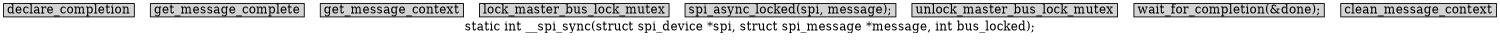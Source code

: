 digraph __spi_sync{
		label="static int __spi_sync(struct spi_device *spi, struct spi_message *message, int bus_locked);";
		
        size="10,18";
        ratio=filled;
        
		node[style=filled, shape = box, margin="0.05,0.005",height="0.1",width="0.1"];

		declare_completion[label="declare_completion"];
		get_message_complete[label="get_message_complete"];
		get_message_context[label="get_message_context"];
		lock_master_bus_lock_mutex[label="lock_master_bus_lock_mutex"];
		spi_async_locked[label="spi_async_locked(spi, message);"];
		unlock_master_bus_lock_mutex[label="unlock_master_bus_lock_mutex"];
		wait_for_completion[label="wait_for_completion(&done);"];
		clean_message_context[label="clean_message_context"];
		
		}
